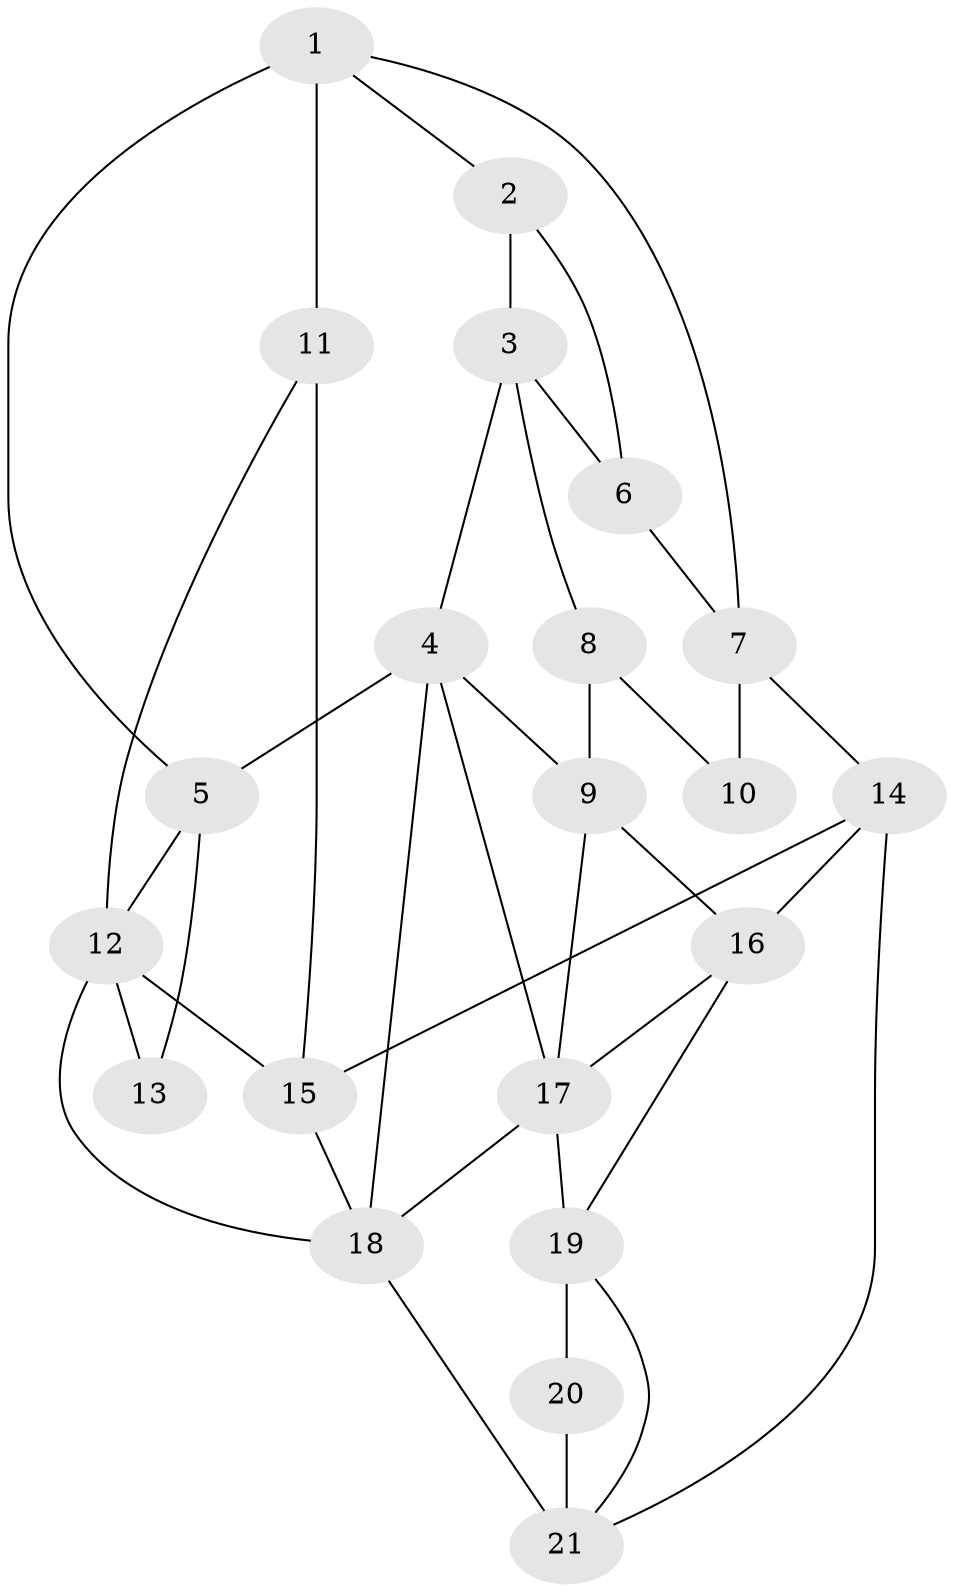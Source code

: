 // original degree distribution, {3: 0.06060606060606061, 5: 0.45454545454545453, 6: 0.25757575757575757, 4: 0.22727272727272727}
// Generated by graph-tools (version 1.1) at 2025/54/03/04/25 22:54:24]
// undirected, 21 vertices, 39 edges
graph export_dot {
  node [color=gray90,style=filled];
  1;
  2;
  3;
  4;
  5;
  6;
  7;
  8;
  9;
  10;
  11;
  12;
  13;
  14;
  15;
  16;
  17;
  18;
  19;
  20;
  21;
  1 -- 2 [weight=1.0];
  1 -- 5 [weight=1.0];
  1 -- 7 [weight=1.0];
  1 -- 11 [weight=2.0];
  2 -- 3 [weight=1.0];
  2 -- 6 [weight=1.0];
  3 -- 4 [weight=1.0];
  3 -- 6 [weight=1.0];
  3 -- 8 [weight=1.0];
  4 -- 5 [weight=2.0];
  4 -- 9 [weight=1.0];
  4 -- 17 [weight=1.0];
  4 -- 18 [weight=1.0];
  5 -- 12 [weight=1.0];
  5 -- 13 [weight=1.0];
  6 -- 7 [weight=2.0];
  7 -- 10 [weight=1.0];
  7 -- 14 [weight=1.0];
  8 -- 9 [weight=2.0];
  8 -- 10 [weight=2.0];
  9 -- 16 [weight=2.0];
  9 -- 17 [weight=1.0];
  11 -- 12 [weight=1.0];
  11 -- 15 [weight=1.0];
  12 -- 13 [weight=2.0];
  12 -- 15 [weight=1.0];
  12 -- 18 [weight=1.0];
  14 -- 15 [weight=2.0];
  14 -- 16 [weight=1.0];
  14 -- 21 [weight=1.0];
  15 -- 18 [weight=2.0];
  16 -- 17 [weight=1.0];
  16 -- 19 [weight=1.0];
  17 -- 18 [weight=1.0];
  17 -- 19 [weight=1.0];
  18 -- 21 [weight=1.0];
  19 -- 20 [weight=3.0];
  19 -- 21 [weight=1.0];
  20 -- 21 [weight=3.0];
}
